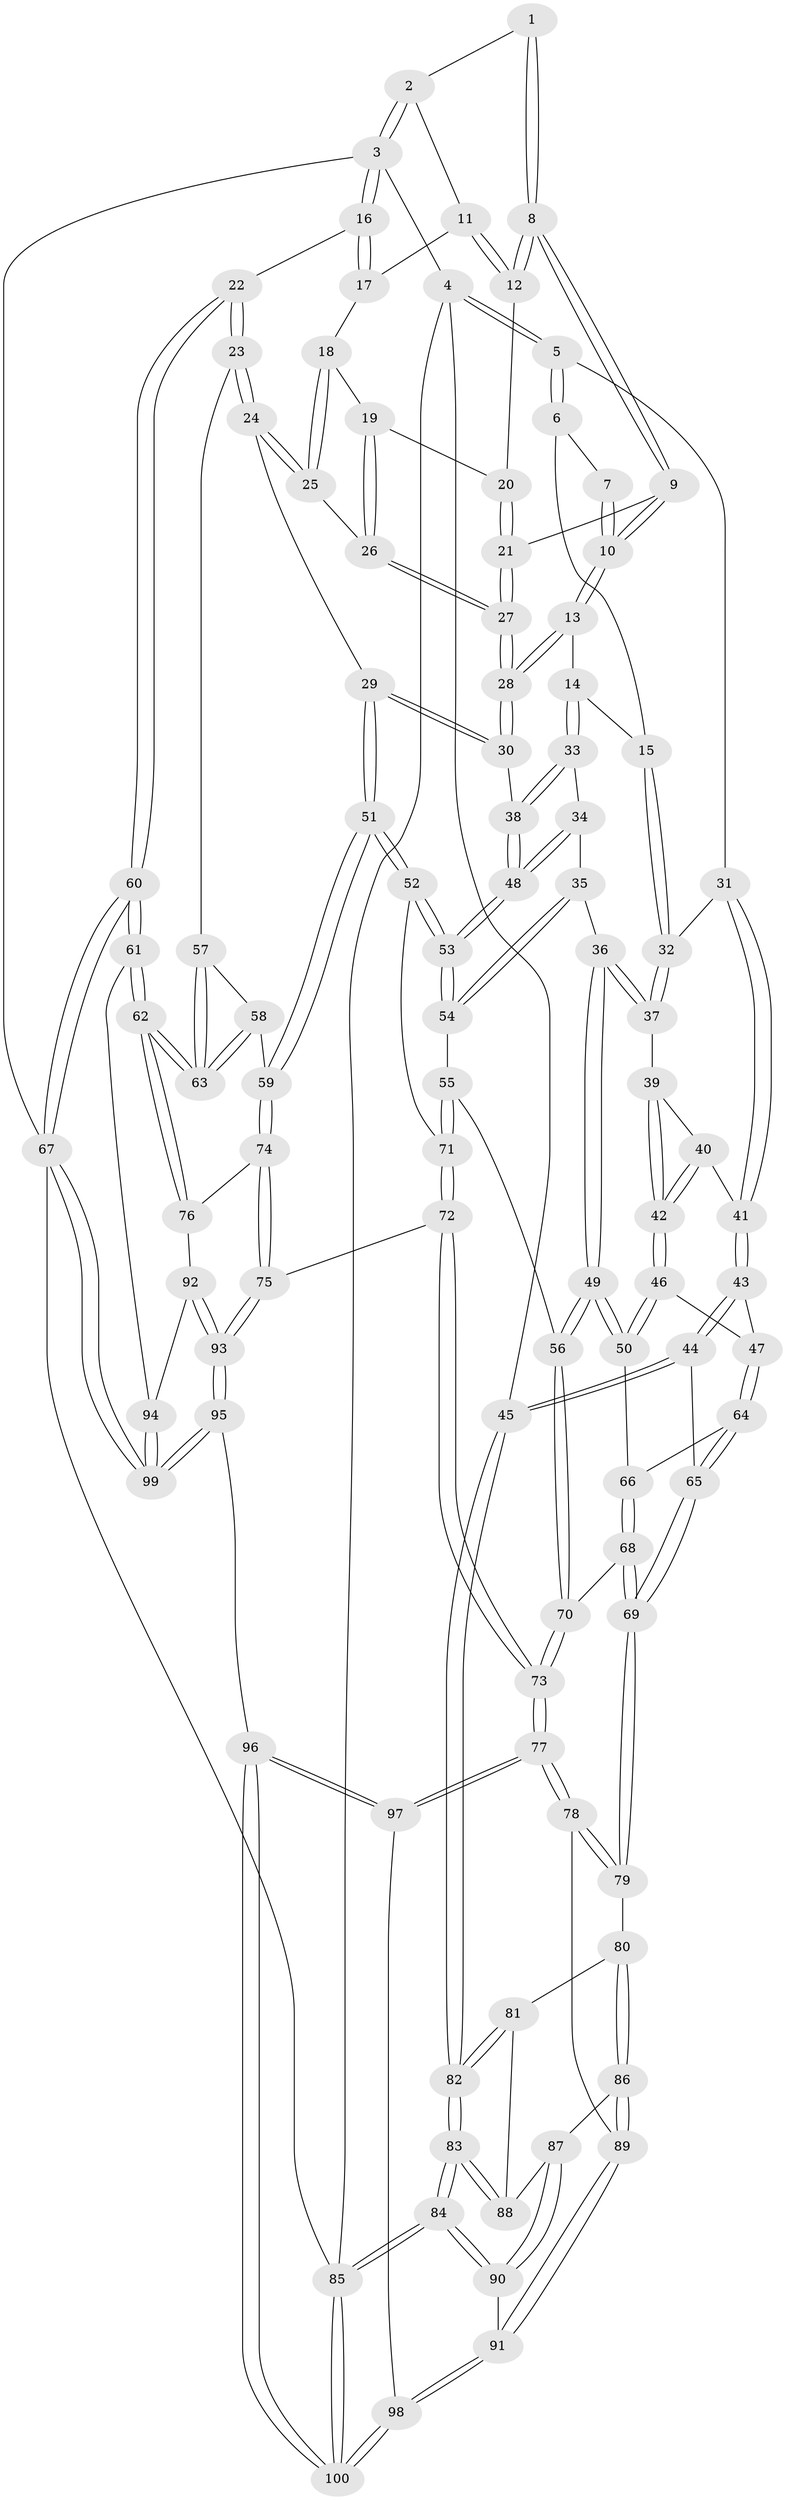 // Generated by graph-tools (version 1.1) at 2025/00/03/09/25 05:00:06]
// undirected, 100 vertices, 247 edges
graph export_dot {
graph [start="1"]
  node [color=gray90,style=filled];
  1 [pos="+0.6454346796363942+0"];
  2 [pos="+0.8585849109241664+0"];
  3 [pos="+1+0"];
  4 [pos="+0+0"];
  5 [pos="+0+0"];
  6 [pos="+0.5404631019406757+0"];
  7 [pos="+0.5804758081722564+0"];
  8 [pos="+0.7030480957957759+0.10840002462231582"];
  9 [pos="+0.6760092806977093+0.12733635463305273"];
  10 [pos="+0.6640600831058026+0.133992839486123"];
  11 [pos="+0.8226687073192827+0"];
  12 [pos="+0.7492275671181297+0.09633319847792018"];
  13 [pos="+0.655486458100356+0.14419404189056811"];
  14 [pos="+0.5715974728954881+0.1728752942367866"];
  15 [pos="+0.5037647562198656+0.11733394135131854"];
  16 [pos="+1+0.013121699168708064"];
  17 [pos="+0.8498176181006665+0.10578928388645269"];
  18 [pos="+0.8450195267794814+0.11930434082760807"];
  19 [pos="+0.7967437374881217+0.1298366761838516"];
  20 [pos="+0.7670938588889988+0.11424936716024439"];
  21 [pos="+0.7516201272112919+0.16754343699383603"];
  22 [pos="+1+0.20102401710962867"];
  23 [pos="+0.9912775254900278+0.2667538572605661"];
  24 [pos="+0.9528744331822296+0.26158036588878314"];
  25 [pos="+0.8813788098007105+0.17797349174672636"];
  26 [pos="+0.7952921739274282+0.17024686909938247"];
  27 [pos="+0.7638378567230695+0.2535350193317379"];
  28 [pos="+0.7629175250069467+0.2587655850514912"];
  29 [pos="+0.7807870746880362+0.29353978396413116"];
  30 [pos="+0.7691917839003426+0.2807966229581502"];
  31 [pos="+0.055830256107889276+0"];
  32 [pos="+0.3818912180193603+0.1666798448844588"];
  33 [pos="+0.5746745101237114+0.20879647209610486"];
  34 [pos="+0.5152917661009682+0.27542286404673477"];
  35 [pos="+0.4380219953613391+0.3163444739289729"];
  36 [pos="+0.4143986447936146+0.3079125423571299"];
  37 [pos="+0.3748004350037028+0.22352301915898792"];
  38 [pos="+0.6168356141210505+0.270187456238573"];
  39 [pos="+0.33774353930706263+0.2425449875574279"];
  40 [pos="+0.20038105905538783+0.24122853899621036"];
  41 [pos="+0.1865620308994867+0.23876418740911096"];
  42 [pos="+0.2891907243749408+0.29805672113229986"];
  43 [pos="+0.18347713512248887+0.2714111423538782"];
  44 [pos="+0+0.41375964647299196"];
  45 [pos="+0+0.4112876085129621"];
  46 [pos="+0.2530461767010916+0.39012458025603003"];
  47 [pos="+0.20985967266284325+0.37395690746747534"];
  48 [pos="+0.5952203916278509+0.4059935773345958"];
  49 [pos="+0.3135651901755887+0.4284811701982531"];
  50 [pos="+0.2712812606476503+0.4061098907363918"];
  51 [pos="+0.723628962532843+0.47832480227256663"];
  52 [pos="+0.6087720078466202+0.45408393166880057"];
  53 [pos="+0.595227105761975+0.43359334124575194"];
  54 [pos="+0.4939770795396768+0.38871953857036634"];
  55 [pos="+0.39261325808713066+0.47097096721993353"];
  56 [pos="+0.3341046375447357+0.4713922046163373"];
  57 [pos="+0.9748887586514348+0.3021598225901543"];
  58 [pos="+0.7605044907226669+0.5135383064156888"];
  59 [pos="+0.7508723311407074+0.5103655454985468"];
  60 [pos="+1+0.7428820532760987"];
  61 [pos="+1+0.7404619632343395"];
  62 [pos="+1+0.6815614852459481"];
  63 [pos="+0.8986797229260883+0.5826717976268087"];
  64 [pos="+0.09171153005339161+0.4212656080536149"];
  65 [pos="+0+0.43799033827376843"];
  66 [pos="+0.18874491571014337+0.5022518321475504"];
  67 [pos="+1+1"];
  68 [pos="+0.20051202115709682+0.5783560721466563"];
  69 [pos="+0.15023429143955228+0.6062366612748081"];
  70 [pos="+0.3131606748960982+0.5706743621295549"];
  71 [pos="+0.5255284957480431+0.5376072036147231"];
  72 [pos="+0.4664459206020196+0.7279377727431272"];
  73 [pos="+0.41742761598372535+0.7405905635281909"];
  74 [pos="+0.6442366441962463+0.715184757591794"];
  75 [pos="+0.5293777855537944+0.7452959742228876"];
  76 [pos="+0.7752151751890571+0.7901032446617968"];
  77 [pos="+0.38814854161950074+0.7730176524272769"];
  78 [pos="+0.37808803538712443+0.7730634826892742"];
  79 [pos="+0.14221223281691334+0.6516133134967393"];
  80 [pos="+0.09480301976918802+0.7196019133168984"];
  81 [pos="+0.060396015102141244+0.7217623211407276"];
  82 [pos="+0+0.7123677117173496"];
  83 [pos="+0+0.9196505031691388"];
  84 [pos="+0+0.9651217435533113"];
  85 [pos="+0+1"];
  86 [pos="+0.11477694824995867+0.747542635128403"];
  87 [pos="+0.07961950624667574+0.850061585513605"];
  88 [pos="+0.056018305732026534+0.8457896996941155"];
  89 [pos="+0.19476539496211157+0.8135020856920806"];
  90 [pos="+0.1151436085041663+0.898292842498506"];
  91 [pos="+0.14989153877437558+0.9135684857738199"];
  92 [pos="+0.7750847099894445+0.7907973830407098"];
  93 [pos="+0.6500200262849816+0.9806212530170332"];
  94 [pos="+0.8237354330453353+0.909051281384115"];
  95 [pos="+0.6561931913263354+1"];
  96 [pos="+0.42095163635560784+1"];
  97 [pos="+0.3769086633727397+0.9223724365764892"];
  98 [pos="+0.1555940888530393+0.9356258488705748"];
  99 [pos="+0.8060485508294265+1"];
  100 [pos="+0.078132187112349+1"];
  1 -- 2;
  1 -- 8;
  1 -- 8;
  2 -- 3;
  2 -- 3;
  2 -- 11;
  3 -- 4;
  3 -- 16;
  3 -- 16;
  3 -- 67;
  4 -- 5;
  4 -- 5;
  4 -- 45;
  4 -- 85;
  5 -- 6;
  5 -- 6;
  5 -- 31;
  6 -- 7;
  6 -- 15;
  7 -- 10;
  7 -- 10;
  8 -- 9;
  8 -- 9;
  8 -- 12;
  8 -- 12;
  9 -- 10;
  9 -- 10;
  9 -- 21;
  10 -- 13;
  10 -- 13;
  11 -- 12;
  11 -- 12;
  11 -- 17;
  12 -- 20;
  13 -- 14;
  13 -- 28;
  13 -- 28;
  14 -- 15;
  14 -- 33;
  14 -- 33;
  15 -- 32;
  15 -- 32;
  16 -- 17;
  16 -- 17;
  16 -- 22;
  17 -- 18;
  18 -- 19;
  18 -- 25;
  18 -- 25;
  19 -- 20;
  19 -- 26;
  19 -- 26;
  20 -- 21;
  20 -- 21;
  21 -- 27;
  21 -- 27;
  22 -- 23;
  22 -- 23;
  22 -- 60;
  22 -- 60;
  23 -- 24;
  23 -- 24;
  23 -- 57;
  24 -- 25;
  24 -- 25;
  24 -- 29;
  25 -- 26;
  26 -- 27;
  26 -- 27;
  27 -- 28;
  27 -- 28;
  28 -- 30;
  28 -- 30;
  29 -- 30;
  29 -- 30;
  29 -- 51;
  29 -- 51;
  30 -- 38;
  31 -- 32;
  31 -- 41;
  31 -- 41;
  32 -- 37;
  32 -- 37;
  33 -- 34;
  33 -- 38;
  33 -- 38;
  34 -- 35;
  34 -- 48;
  34 -- 48;
  35 -- 36;
  35 -- 54;
  35 -- 54;
  36 -- 37;
  36 -- 37;
  36 -- 49;
  36 -- 49;
  37 -- 39;
  38 -- 48;
  38 -- 48;
  39 -- 40;
  39 -- 42;
  39 -- 42;
  40 -- 41;
  40 -- 42;
  40 -- 42;
  41 -- 43;
  41 -- 43;
  42 -- 46;
  42 -- 46;
  43 -- 44;
  43 -- 44;
  43 -- 47;
  44 -- 45;
  44 -- 45;
  44 -- 65;
  45 -- 82;
  45 -- 82;
  46 -- 47;
  46 -- 50;
  46 -- 50;
  47 -- 64;
  47 -- 64;
  48 -- 53;
  48 -- 53;
  49 -- 50;
  49 -- 50;
  49 -- 56;
  49 -- 56;
  50 -- 66;
  51 -- 52;
  51 -- 52;
  51 -- 59;
  51 -- 59;
  52 -- 53;
  52 -- 53;
  52 -- 71;
  53 -- 54;
  53 -- 54;
  54 -- 55;
  55 -- 56;
  55 -- 71;
  55 -- 71;
  56 -- 70;
  56 -- 70;
  57 -- 58;
  57 -- 63;
  57 -- 63;
  58 -- 59;
  58 -- 63;
  58 -- 63;
  59 -- 74;
  59 -- 74;
  60 -- 61;
  60 -- 61;
  60 -- 67;
  60 -- 67;
  61 -- 62;
  61 -- 62;
  61 -- 94;
  62 -- 63;
  62 -- 63;
  62 -- 76;
  62 -- 76;
  64 -- 65;
  64 -- 65;
  64 -- 66;
  65 -- 69;
  65 -- 69;
  66 -- 68;
  66 -- 68;
  67 -- 99;
  67 -- 99;
  67 -- 85;
  68 -- 69;
  68 -- 69;
  68 -- 70;
  69 -- 79;
  69 -- 79;
  70 -- 73;
  70 -- 73;
  71 -- 72;
  71 -- 72;
  72 -- 73;
  72 -- 73;
  72 -- 75;
  73 -- 77;
  73 -- 77;
  74 -- 75;
  74 -- 75;
  74 -- 76;
  75 -- 93;
  75 -- 93;
  76 -- 92;
  77 -- 78;
  77 -- 78;
  77 -- 97;
  77 -- 97;
  78 -- 79;
  78 -- 79;
  78 -- 89;
  79 -- 80;
  80 -- 81;
  80 -- 86;
  80 -- 86;
  81 -- 82;
  81 -- 82;
  81 -- 88;
  82 -- 83;
  82 -- 83;
  83 -- 84;
  83 -- 84;
  83 -- 88;
  83 -- 88;
  84 -- 85;
  84 -- 85;
  84 -- 90;
  84 -- 90;
  85 -- 100;
  85 -- 100;
  86 -- 87;
  86 -- 89;
  86 -- 89;
  87 -- 88;
  87 -- 90;
  87 -- 90;
  89 -- 91;
  89 -- 91;
  90 -- 91;
  91 -- 98;
  91 -- 98;
  92 -- 93;
  92 -- 93;
  92 -- 94;
  93 -- 95;
  93 -- 95;
  94 -- 99;
  94 -- 99;
  95 -- 96;
  95 -- 99;
  95 -- 99;
  96 -- 97;
  96 -- 97;
  96 -- 100;
  96 -- 100;
  97 -- 98;
  98 -- 100;
  98 -- 100;
}
